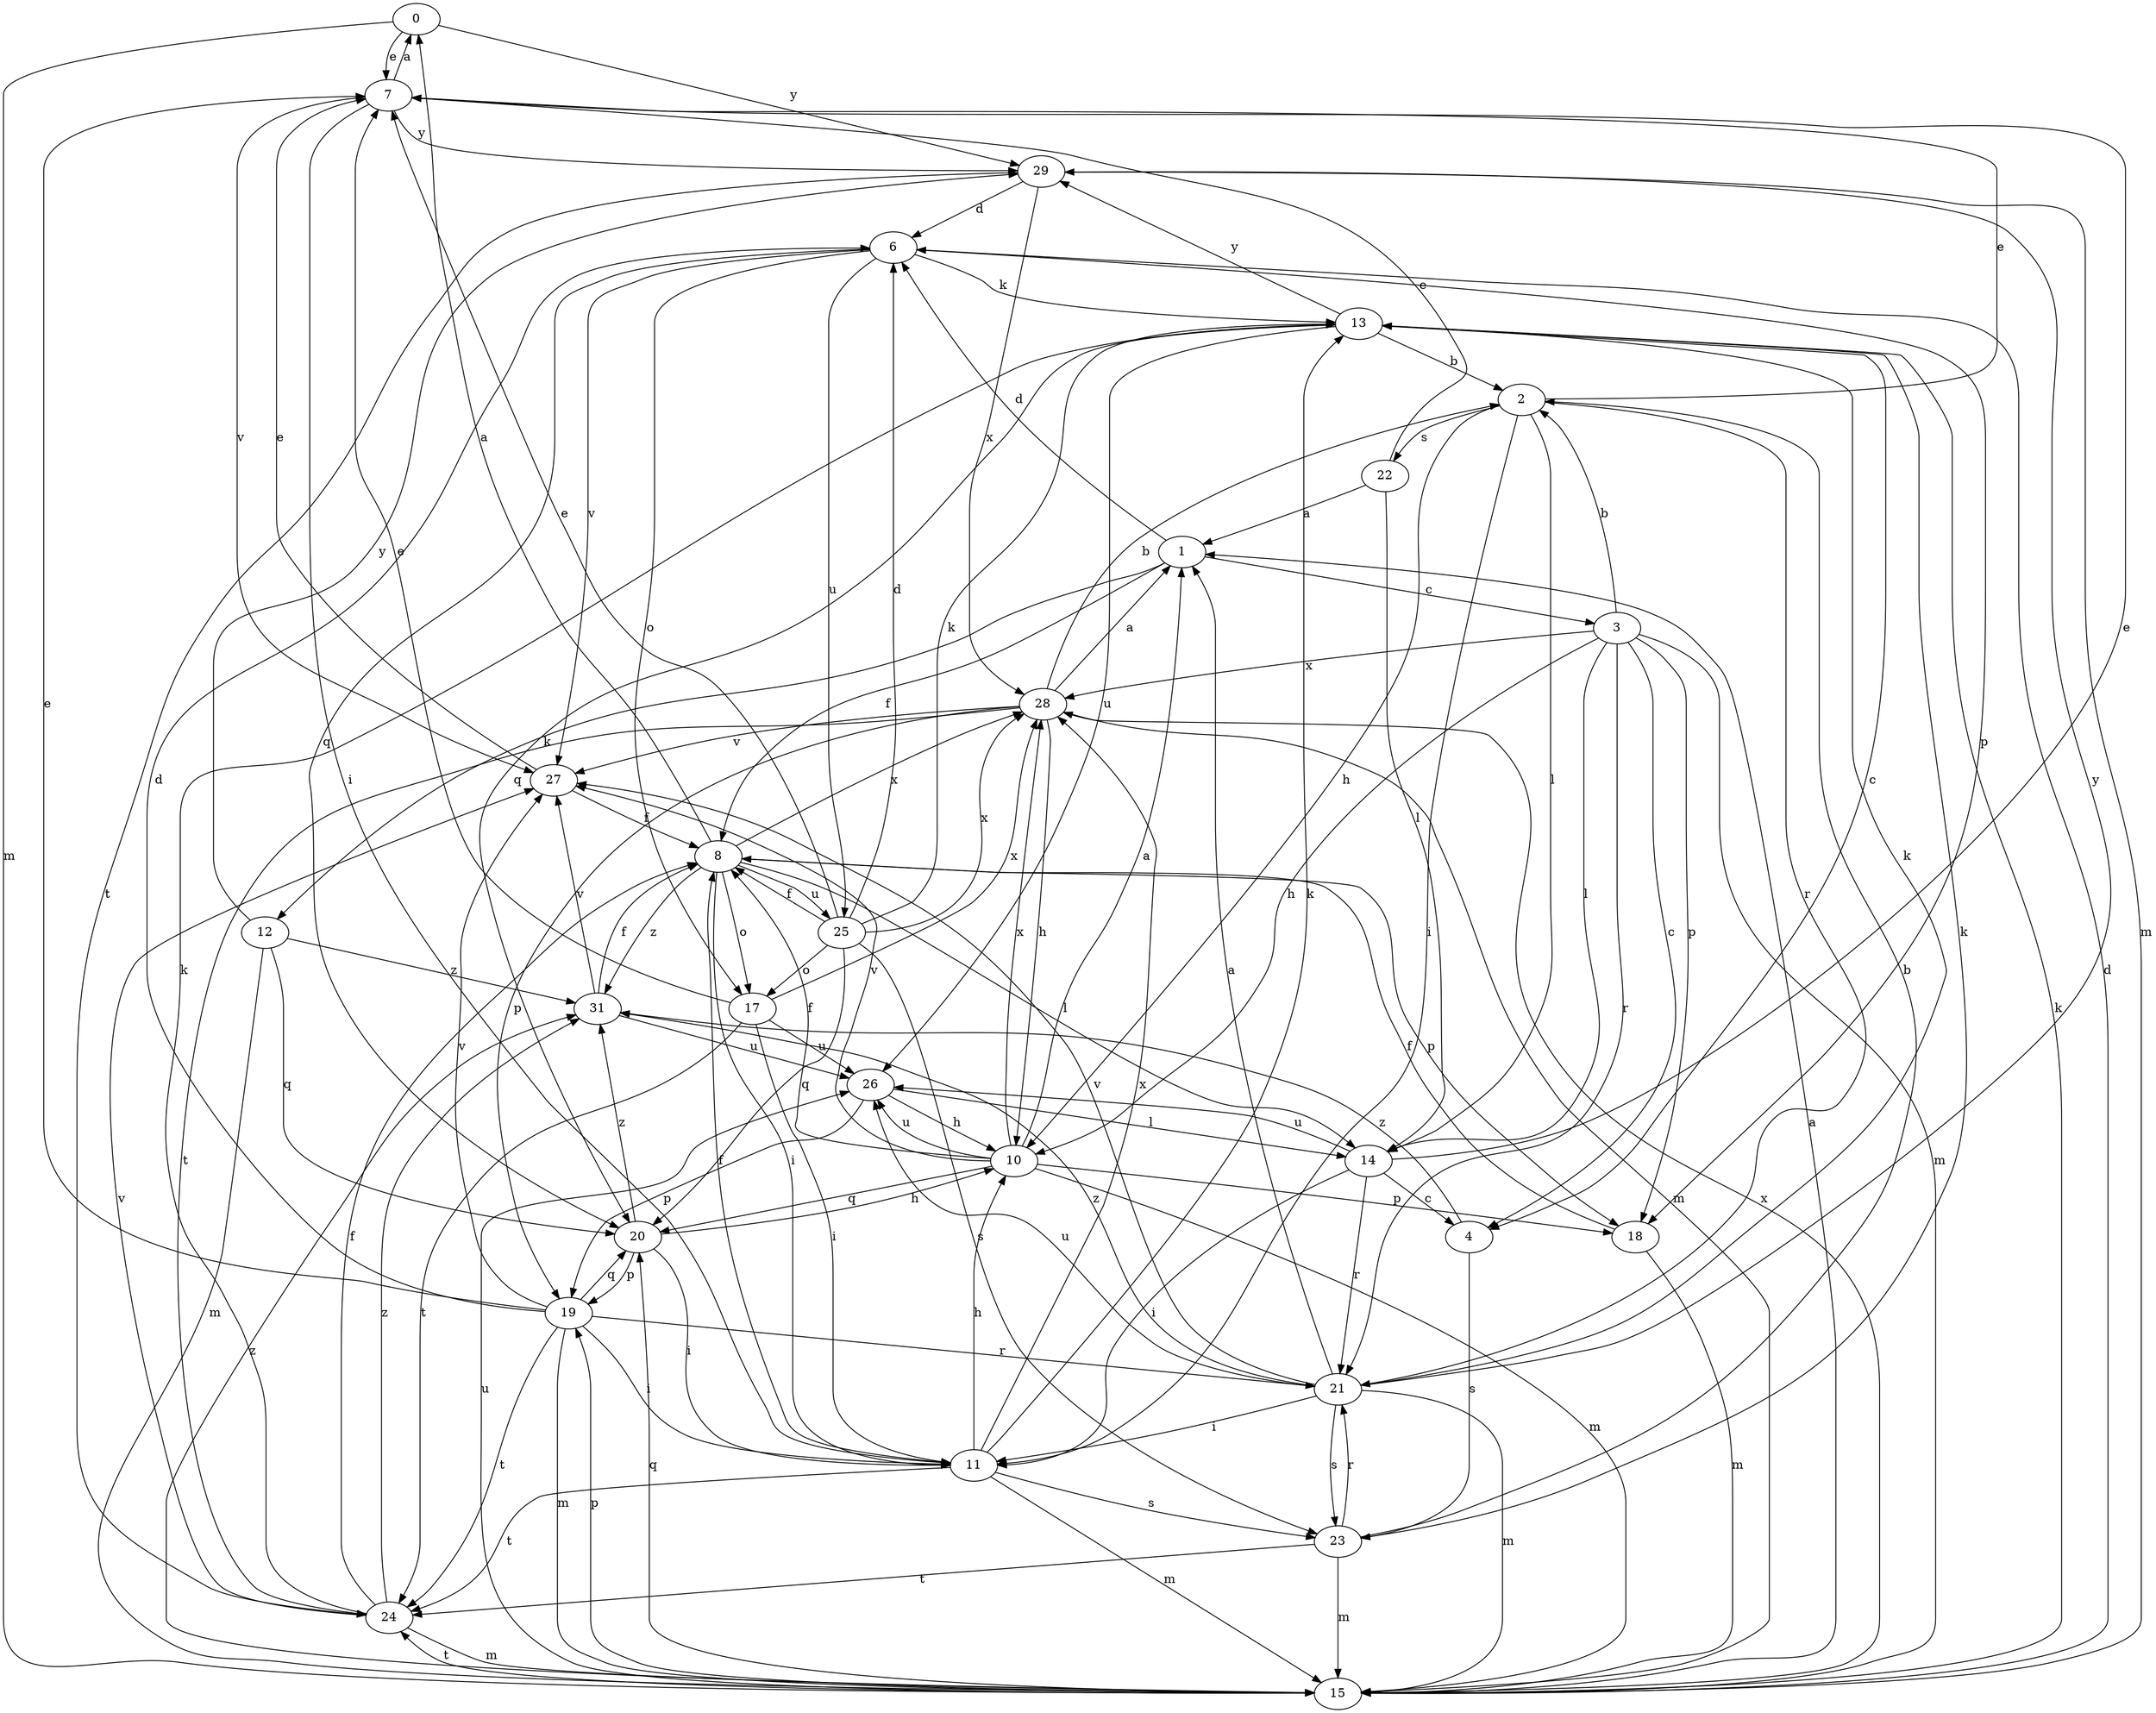 strict digraph  {
0;
1;
2;
3;
4;
6;
7;
8;
10;
11;
12;
13;
14;
15;
17;
18;
19;
20;
21;
22;
23;
24;
25;
26;
27;
28;
29;
31;
0 -> 7  [label=e];
0 -> 15  [label=m];
0 -> 29  [label=y];
1 -> 3  [label=c];
1 -> 6  [label=d];
1 -> 8  [label=f];
1 -> 12  [label=k];
2 -> 7  [label=e];
2 -> 10  [label=h];
2 -> 11  [label=i];
2 -> 14  [label=l];
2 -> 21  [label=r];
2 -> 22  [label=s];
3 -> 2  [label=b];
3 -> 4  [label=c];
3 -> 10  [label=h];
3 -> 14  [label=l];
3 -> 15  [label=m];
3 -> 18  [label=p];
3 -> 21  [label=r];
3 -> 28  [label=x];
4 -> 23  [label=s];
4 -> 31  [label=z];
6 -> 13  [label=k];
6 -> 17  [label=o];
6 -> 18  [label=p];
6 -> 20  [label=q];
6 -> 25  [label=u];
6 -> 27  [label=v];
7 -> 0  [label=a];
7 -> 11  [label=i];
7 -> 27  [label=v];
7 -> 29  [label=y];
8 -> 0  [label=a];
8 -> 11  [label=i];
8 -> 14  [label=l];
8 -> 17  [label=o];
8 -> 18  [label=p];
8 -> 25  [label=u];
8 -> 28  [label=x];
8 -> 31  [label=z];
10 -> 1  [label=a];
10 -> 8  [label=f];
10 -> 15  [label=m];
10 -> 18  [label=p];
10 -> 20  [label=q];
10 -> 26  [label=u];
10 -> 27  [label=v];
10 -> 28  [label=x];
11 -> 8  [label=f];
11 -> 10  [label=h];
11 -> 13  [label=k];
11 -> 15  [label=m];
11 -> 23  [label=s];
11 -> 24  [label=t];
11 -> 28  [label=x];
12 -> 15  [label=m];
12 -> 20  [label=q];
12 -> 29  [label=y];
12 -> 31  [label=z];
13 -> 2  [label=b];
13 -> 4  [label=c];
13 -> 20  [label=q];
13 -> 26  [label=u];
13 -> 29  [label=y];
14 -> 4  [label=c];
14 -> 7  [label=e];
14 -> 11  [label=i];
14 -> 21  [label=r];
14 -> 26  [label=u];
15 -> 1  [label=a];
15 -> 6  [label=d];
15 -> 13  [label=k];
15 -> 19  [label=p];
15 -> 20  [label=q];
15 -> 24  [label=t];
15 -> 26  [label=u];
15 -> 28  [label=x];
15 -> 31  [label=z];
17 -> 7  [label=e];
17 -> 11  [label=i];
17 -> 24  [label=t];
17 -> 26  [label=u];
17 -> 28  [label=x];
18 -> 8  [label=f];
18 -> 15  [label=m];
19 -> 6  [label=d];
19 -> 7  [label=e];
19 -> 11  [label=i];
19 -> 15  [label=m];
19 -> 20  [label=q];
19 -> 21  [label=r];
19 -> 24  [label=t];
19 -> 27  [label=v];
20 -> 10  [label=h];
20 -> 11  [label=i];
20 -> 19  [label=p];
20 -> 31  [label=z];
21 -> 1  [label=a];
21 -> 11  [label=i];
21 -> 13  [label=k];
21 -> 15  [label=m];
21 -> 23  [label=s];
21 -> 26  [label=u];
21 -> 27  [label=v];
21 -> 29  [label=y];
21 -> 31  [label=z];
22 -> 1  [label=a];
22 -> 7  [label=e];
22 -> 14  [label=l];
23 -> 2  [label=b];
23 -> 13  [label=k];
23 -> 15  [label=m];
23 -> 21  [label=r];
23 -> 24  [label=t];
24 -> 8  [label=f];
24 -> 13  [label=k];
24 -> 15  [label=m];
24 -> 27  [label=v];
24 -> 31  [label=z];
25 -> 6  [label=d];
25 -> 7  [label=e];
25 -> 8  [label=f];
25 -> 13  [label=k];
25 -> 17  [label=o];
25 -> 20  [label=q];
25 -> 23  [label=s];
25 -> 28  [label=x];
26 -> 10  [label=h];
26 -> 14  [label=l];
26 -> 19  [label=p];
27 -> 7  [label=e];
27 -> 8  [label=f];
28 -> 1  [label=a];
28 -> 2  [label=b];
28 -> 10  [label=h];
28 -> 15  [label=m];
28 -> 19  [label=p];
28 -> 24  [label=t];
28 -> 27  [label=v];
29 -> 6  [label=d];
29 -> 15  [label=m];
29 -> 24  [label=t];
29 -> 28  [label=x];
31 -> 8  [label=f];
31 -> 26  [label=u];
31 -> 27  [label=v];
}
